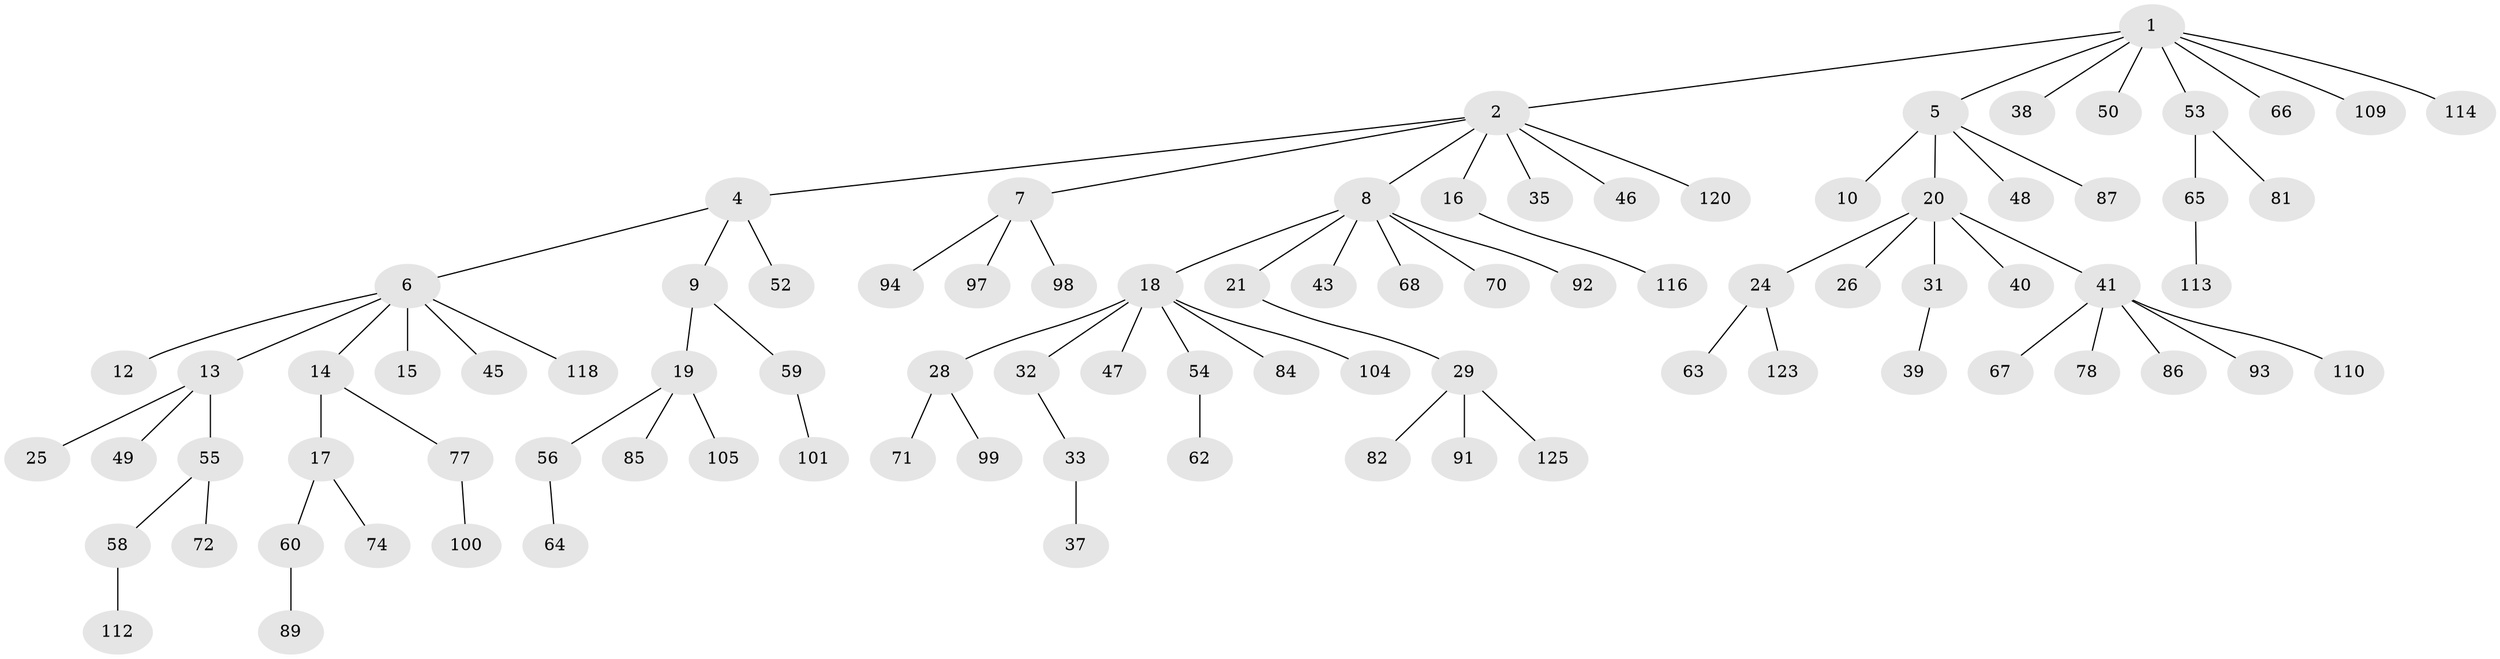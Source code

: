// original degree distribution, {4: 0.072, 8: 0.016, 6: 0.024, 5: 0.04, 3: 0.104, 1: 0.576, 2: 0.168}
// Generated by graph-tools (version 1.1) at 2025/42/03/06/25 10:42:05]
// undirected, 89 vertices, 88 edges
graph export_dot {
graph [start="1"]
  node [color=gray90,style=filled];
  1 [super="+3"];
  2 [super="+115"];
  4 [super="+36"];
  5 [super="+103"];
  6 [super="+11"];
  7 [super="+88"];
  8 [super="+83"];
  9 [super="+42"];
  10;
  12;
  13 [super="+27"];
  14;
  15;
  16 [super="+96"];
  17 [super="+61"];
  18 [super="+22"];
  19 [super="+30"];
  20 [super="+23"];
  21;
  24 [super="+121"];
  25 [super="+80"];
  26;
  28 [super="+75"];
  29 [super="+34"];
  31;
  32 [super="+108"];
  33;
  35;
  37 [super="+57"];
  38;
  39 [super="+76"];
  40;
  41 [super="+44"];
  43;
  45 [super="+69"];
  46;
  47;
  48;
  49;
  50 [super="+51"];
  52 [super="+73"];
  53 [super="+90"];
  54 [super="+79"];
  55 [super="+117"];
  56;
  58;
  59;
  60 [super="+111"];
  62;
  63;
  64 [super="+106"];
  65 [super="+124"];
  66;
  67;
  68;
  70;
  71;
  72 [super="+102"];
  74;
  77 [super="+95"];
  78;
  81;
  82;
  84;
  85;
  86;
  87;
  89;
  91;
  92;
  93;
  94 [super="+107"];
  97 [super="+119"];
  98;
  99;
  100;
  101;
  104;
  105;
  109;
  110;
  112 [super="+122"];
  113;
  114;
  116;
  118;
  120;
  123;
  125;
  1 -- 2;
  1 -- 5;
  1 -- 38;
  1 -- 66;
  1 -- 50;
  1 -- 114;
  1 -- 53;
  1 -- 109;
  2 -- 4;
  2 -- 7;
  2 -- 8;
  2 -- 16;
  2 -- 35;
  2 -- 46;
  2 -- 120;
  4 -- 6;
  4 -- 9;
  4 -- 52;
  5 -- 10;
  5 -- 20;
  5 -- 48;
  5 -- 87;
  6 -- 14;
  6 -- 118;
  6 -- 13;
  6 -- 12;
  6 -- 45;
  6 -- 15;
  7 -- 97;
  7 -- 98;
  7 -- 94;
  8 -- 18;
  8 -- 21;
  8 -- 43;
  8 -- 68;
  8 -- 70;
  8 -- 92;
  9 -- 19;
  9 -- 59;
  13 -- 25;
  13 -- 49;
  13 -- 55;
  14 -- 17;
  14 -- 77;
  16 -- 116;
  17 -- 60;
  17 -- 74;
  18 -- 32;
  18 -- 54;
  18 -- 84;
  18 -- 104;
  18 -- 28;
  18 -- 47;
  19 -- 56;
  19 -- 105;
  19 -- 85;
  20 -- 24;
  20 -- 26;
  20 -- 31;
  20 -- 40;
  20 -- 41;
  21 -- 29;
  24 -- 63;
  24 -- 123;
  28 -- 71;
  28 -- 99;
  29 -- 125;
  29 -- 82;
  29 -- 91;
  31 -- 39;
  32 -- 33;
  33 -- 37;
  41 -- 67;
  41 -- 78;
  41 -- 93;
  41 -- 110;
  41 -- 86;
  53 -- 65;
  53 -- 81;
  54 -- 62;
  55 -- 58;
  55 -- 72;
  56 -- 64;
  58 -- 112;
  59 -- 101;
  60 -- 89;
  65 -- 113;
  77 -- 100;
}
